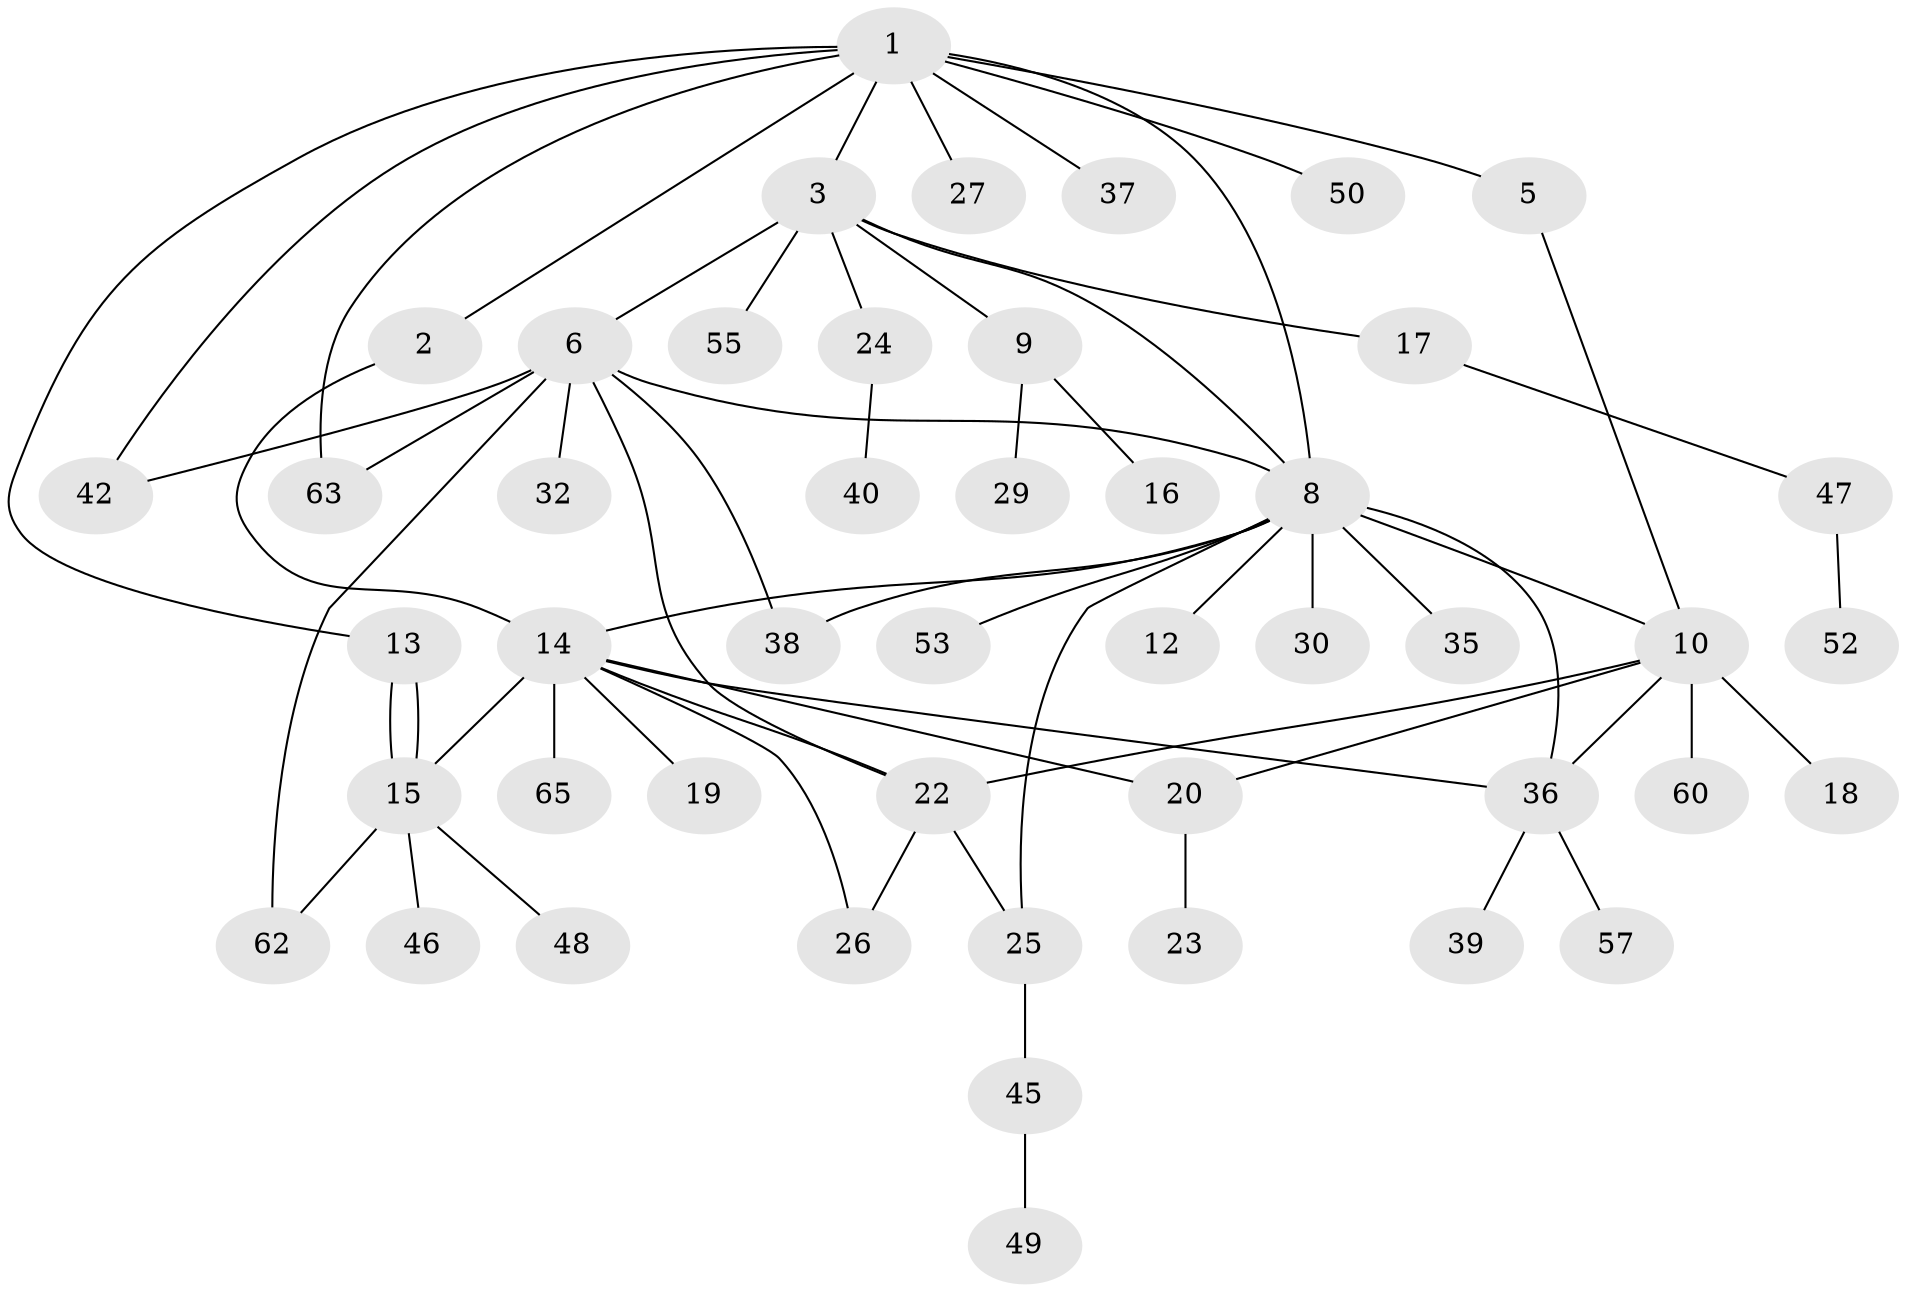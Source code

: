 // original degree distribution, {8: 0.03076923076923077, 3: 0.07692307692307693, 7: 0.046153846153846156, 4: 0.06153846153846154, 2: 0.23076923076923078, 12: 0.015384615384615385, 1: 0.49230769230769234, 9: 0.015384615384615385, 5: 0.015384615384615385, 6: 0.015384615384615385}
// Generated by graph-tools (version 1.1) at 2025/11/02/27/25 16:11:09]
// undirected, 47 vertices, 63 edges
graph export_dot {
graph [start="1"]
  node [color=gray90,style=filled];
  1 [super="+4"];
  2 [super="+44"];
  3 [super="+11"];
  5 [super="+33"];
  6 [super="+7"];
  8 [super="+34"];
  9 [super="+56"];
  10 [super="+31"];
  12;
  13;
  14 [super="+28"];
  15 [super="+21"];
  16;
  17;
  18;
  19;
  20 [super="+41"];
  22;
  23;
  24;
  25 [super="+58"];
  26 [super="+43"];
  27;
  29;
  30;
  32;
  35;
  36 [super="+64"];
  37;
  38 [super="+54"];
  39;
  40;
  42;
  45 [super="+59"];
  46;
  47 [super="+51"];
  48;
  49;
  50 [super="+61"];
  52;
  53;
  55;
  57;
  60;
  62;
  63;
  65;
  1 -- 2;
  1 -- 3;
  1 -- 5;
  1 -- 13;
  1 -- 37;
  1 -- 50;
  1 -- 63;
  1 -- 8;
  1 -- 42;
  1 -- 27;
  2 -- 14;
  3 -- 6;
  3 -- 9;
  3 -- 24;
  3 -- 55;
  3 -- 8;
  3 -- 17;
  5 -- 10;
  6 -- 22;
  6 -- 32;
  6 -- 42;
  6 -- 62;
  6 -- 63;
  6 -- 8;
  6 -- 38;
  8 -- 10;
  8 -- 12;
  8 -- 14;
  8 -- 25;
  8 -- 30;
  8 -- 35;
  8 -- 36;
  8 -- 38;
  8 -- 53;
  9 -- 16;
  9 -- 29;
  10 -- 18;
  10 -- 20;
  10 -- 22;
  10 -- 36;
  10 -- 60;
  13 -- 15;
  13 -- 15;
  14 -- 15;
  14 -- 19;
  14 -- 20;
  14 -- 22;
  14 -- 26;
  14 -- 65;
  14 -- 36;
  15 -- 46;
  15 -- 48;
  15 -- 62;
  17 -- 47;
  20 -- 23;
  22 -- 25;
  22 -- 26;
  24 -- 40;
  25 -- 45;
  36 -- 39;
  36 -- 57;
  45 -- 49;
  47 -- 52;
}
